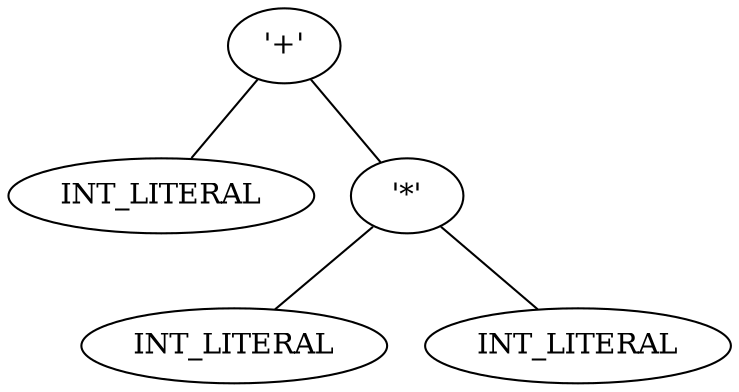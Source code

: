 graph type{
symbol1;
symbol6;
symbol10;
symbol5 -- symbol6, symbol10;
symbol5[label = "'*'"];
symbol6[label = "INT_LITERAL"];
symbol10[label = "INT_LITERAL"];
symbol0 -- symbol1, symbol5;
symbol0[label = "'+'"];
symbol1[label = "INT_LITERAL"];
symbol5[label = "'*'"];
}